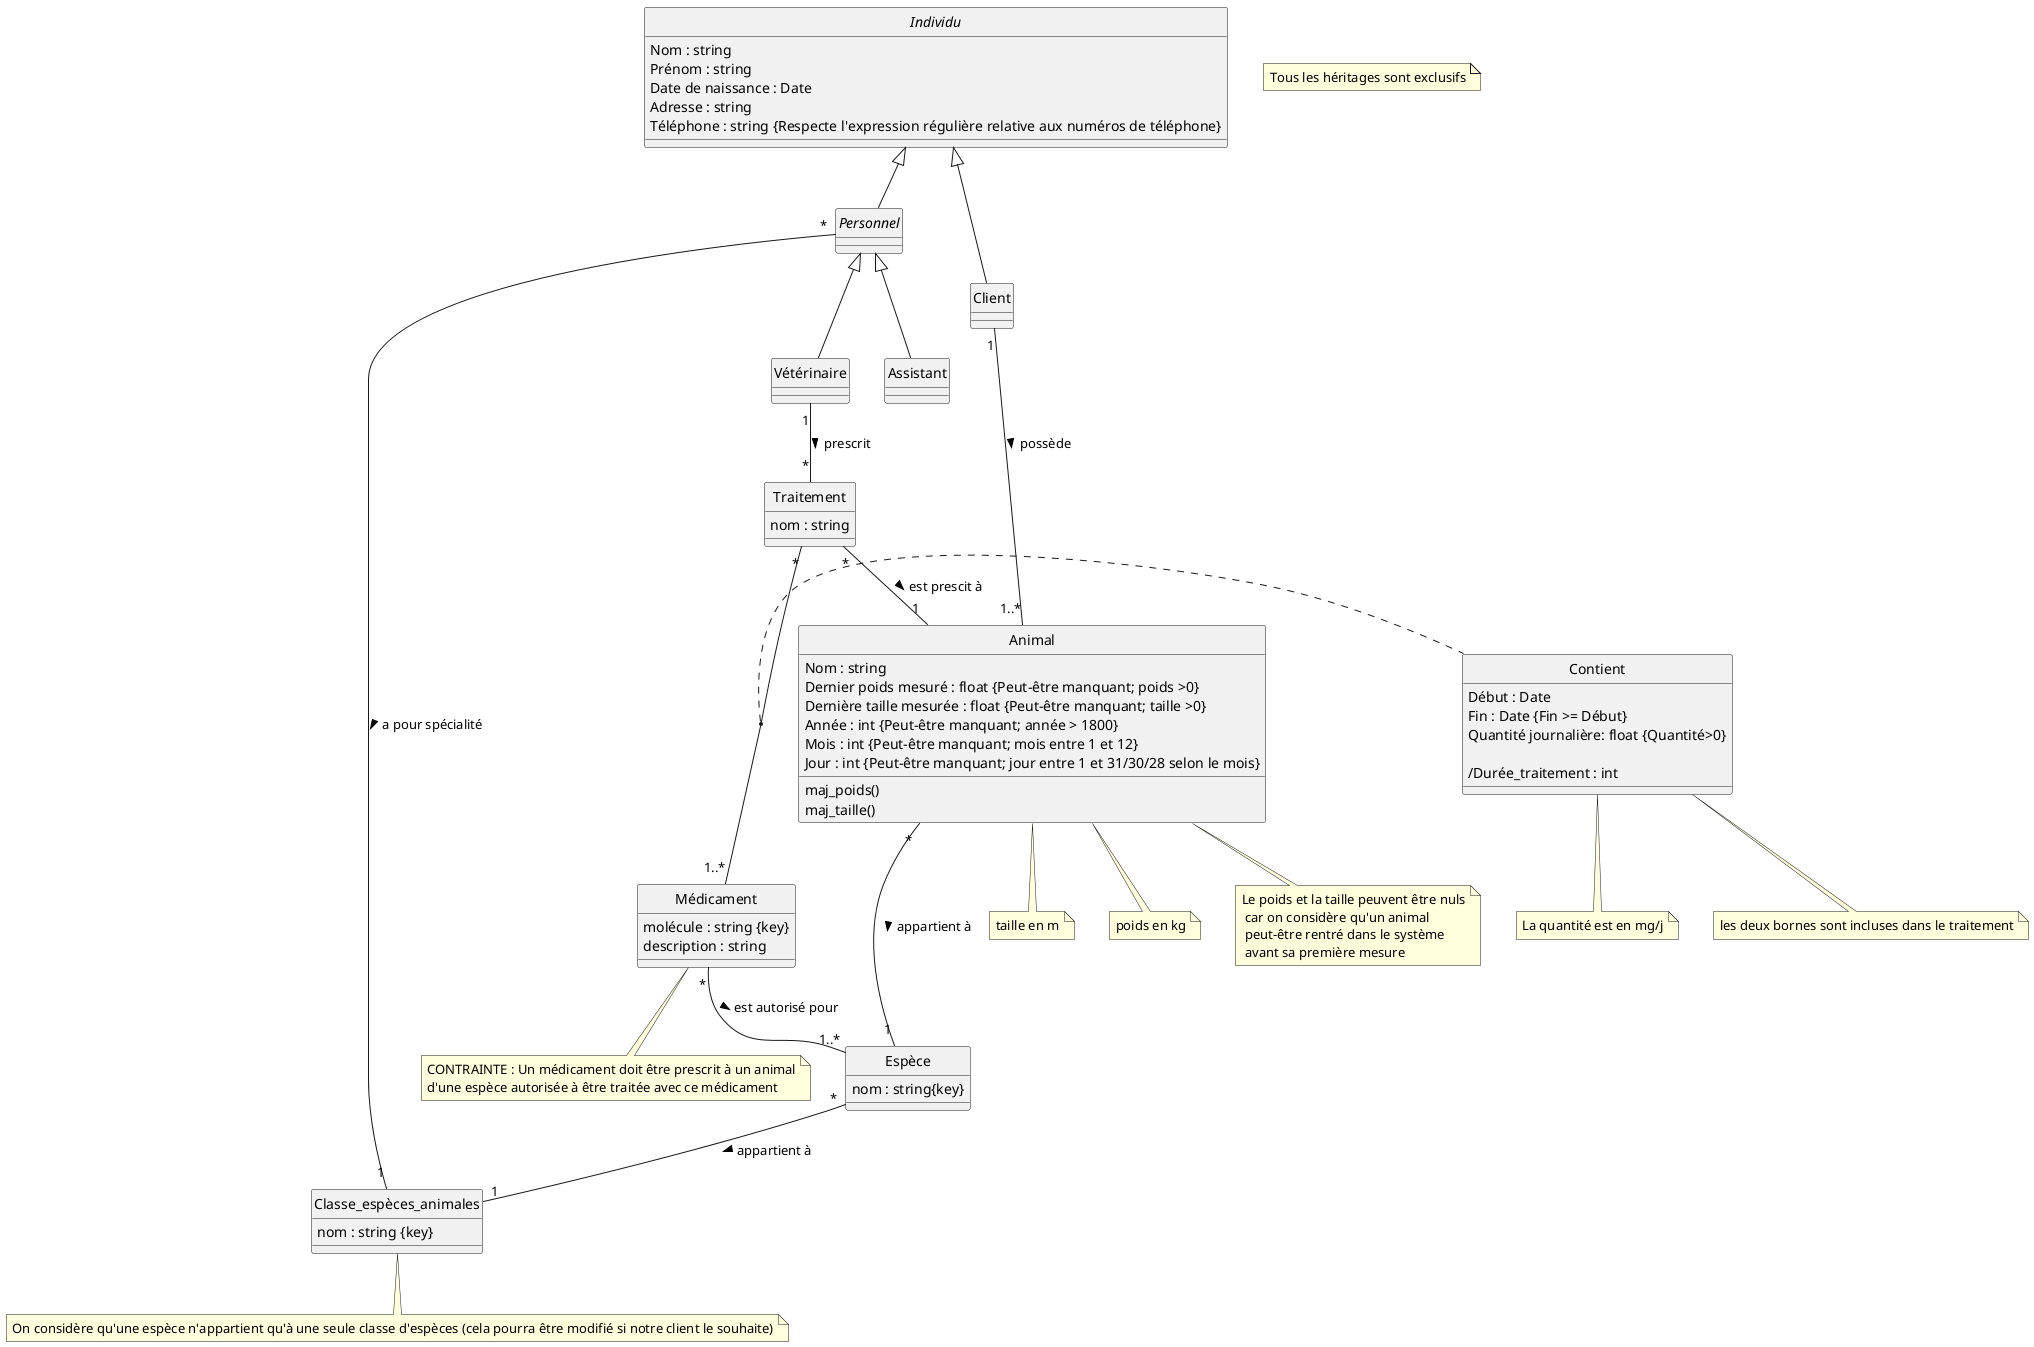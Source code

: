 @startuml
hide circle

abstract class Individu {
  Nom : string
  Prénom : string
  Date de naissance : Date
  Adresse : string
  Téléphone : string {Respecte l'expression régulière relative aux numéros de téléphone}
}

class Client {
}

abstract class Personnel{
}

class Classe_espèces_animales{
  nom : string {key}
}

class Animal{
  Nom : string
  Dernier poids mesuré : float {Peut-être manquant; poids >0}
  Dernière taille mesurée : float {Peut-être manquant; taille >0}
  Année : int {Peut-être manquant; année > 1800}
  Mois : int {Peut-être manquant; mois entre 1 et 12}
  Jour : int {Peut-être manquant; jour entre 1 et 31/30/28 selon le mois}

  maj_poids()
  maj_taille()
}

class Espèce{
  nom : string{key}
}

class Médicament{
  molécule : string {key}
  description : string
}

class Contient{
  Début : Date
  Fin : Date {Fin >= Début}
  Quantité journalière: float {Quantité>0}

  /Durée_traitement : int
}

class Traitement{
  nom : string
}

Individu <|-- Client
Individu <|-- Personnel
Personnel <|-- Assistant
Personnel <|-- Vétérinaire

Personnel "*" -- "1" Classe_espèces_animales: a pour spécialité >
Espèce "*" -- "1" Classe_espèces_animales: appartient à >
Animal "*" -- "1" Espèce: appartient à >
Client "1" -- "1..*" Animal : possède >

Médicament "*" -- "1..*" Espèce : est autorisé pour >
Vétérinaire "1" -- "*" Traitement : prescrit >
Traitement "*" -- "1" Animal : est prescit à >
Traitement "*" -- "1..*" Médicament
(Traitement,Médicament) .. Contient


note "Tous les héritages sont exclusifs" as N1
note "La quantité est en mg/j" as N2
note "On considère qu'une espèce n'appartient qu'à une seule classe d'espèces (cela pourra être modifié si notre client le souhaite)" as N3
note "taille en m" as N4
note "poids en kg" as N5
note "les deux bornes sont incluses dans le traitement" as N6
note "Le poids et la taille peuvent être nuls\n car on considère qu'un animal\n peut-être rentré dans le système\n avant sa première mesure" as N7
note "CONTRAINTE : Un médicament doit être prescrit à un animal\nd'une espèce autorisée à être traitée avec ce médicament" as N8

Médicament .. N8
Animal .. N7
Contient .. N6
Animal .. N4
Animal .. N5
Classe_espèces_animales .. N3
Contient .. N2
@enduml